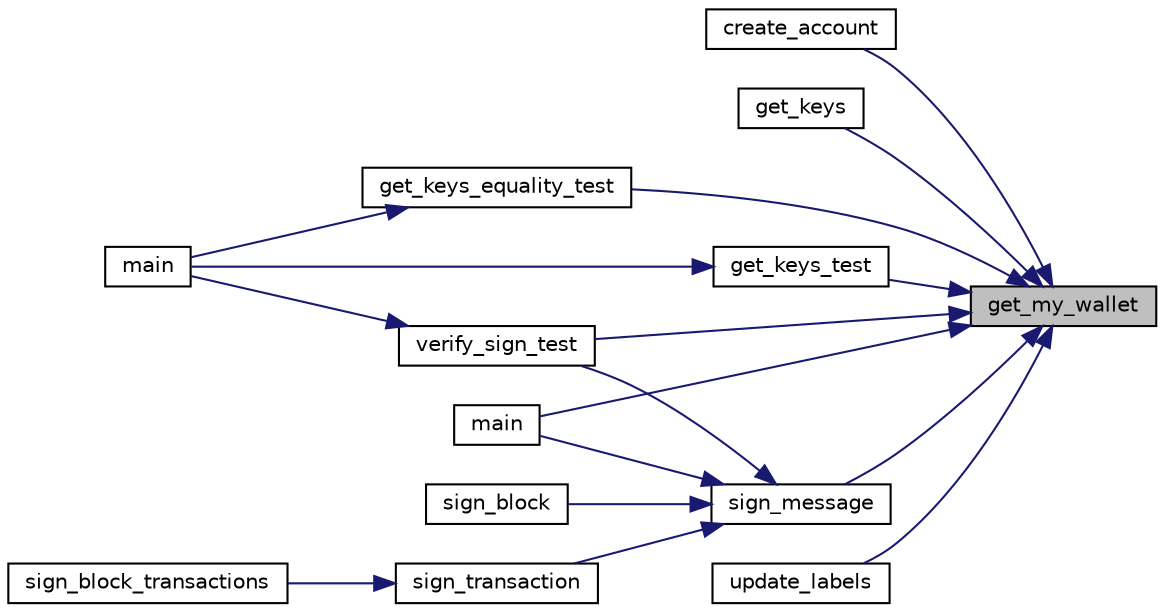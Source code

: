 digraph "get_my_wallet"
{
 // LATEX_PDF_SIZE
  edge [fontname="Helvetica",fontsize="10",labelfontname="Helvetica",labelfontsize="10"];
  node [fontname="Helvetica",fontsize="10",shape=record];
  rankdir="RL";
  Node1 [label="get_my_wallet",height=0.2,width=0.4,color="black", fillcolor="grey75", style="filled", fontcolor="black",tooltip="Get my wallet object."];
  Node1 -> Node2 [dir="back",color="midnightblue",fontsize="10",style="solid",fontname="Helvetica"];
  Node2 [label="create_account",height=0.2,width=0.4,color="black", fillcolor="white", style="filled",URL="$wallet_8c.html#a26c6f56037df4dbfb58855db1633a7df",tooltip="Creates an account in local and broadcasts the creation to the network."];
  Node1 -> Node3 [dir="back",color="midnightblue",fontsize="10",style="solid",fontname="Helvetica"];
  Node3 [label="get_keys",height=0.2,width=0.4,color="black", fillcolor="white", style="filled",URL="$rsa_8c.html#ae38acbcaf1190fcb3e8a318f22177394",tooltip=" "];
  Node1 -> Node4 [dir="back",color="midnightblue",fontsize="10",style="solid",fontname="Helvetica"];
  Node4 [label="get_keys_equality_test",height=0.2,width=0.4,color="black", fillcolor="white", style="filled",URL="$rsa__test_8c.html#a4a75fd529349b64297cc6abb08f2aaf6",tooltip=" "];
  Node4 -> Node5 [dir="back",color="midnightblue",fontsize="10",style="solid",fontname="Helvetica"];
  Node5 [label="main",height=0.2,width=0.4,color="black", fillcolor="white", style="filled",URL="$unit__testing_8c.html#ae66f6b31b5ad750f1fe042a706a4e3d4",tooltip=" "];
  Node1 -> Node6 [dir="back",color="midnightblue",fontsize="10",style="solid",fontname="Helvetica"];
  Node6 [label="get_keys_test",height=0.2,width=0.4,color="black", fillcolor="white", style="filled",URL="$rsa__test_8c.html#a7309b60d797fb615e8f65c3ffff55dbd",tooltip=" "];
  Node6 -> Node5 [dir="back",color="midnightblue",fontsize="10",style="solid",fontname="Helvetica"];
  Node1 -> Node7 [dir="back",color="midnightblue",fontsize="10",style="solid",fontname="Helvetica"];
  Node7 [label="main",height=0.2,width=0.4,color="black", fillcolor="white", style="filled",URL="$sign_8c.html#ae66f6b31b5ad750f1fe042a706a4e3d4",tooltip=" "];
  Node1 -> Node8 [dir="back",color="midnightblue",fontsize="10",style="solid",fontname="Helvetica"];
  Node8 [label="sign_message",height=0.2,width=0.4,color="black", fillcolor="white", style="filled",URL="$signature_8c.html#ae19c745c1be8c5d67048188ede9a779d",tooltip="buffer <- encrypt(SHA284(msg,len_data),wallet_priv_key)"];
  Node8 -> Node7 [dir="back",color="midnightblue",fontsize="10",style="solid",fontname="Helvetica"];
  Node8 -> Node9 [dir="back",color="midnightblue",fontsize="10",style="solid",fontname="Helvetica"];
  Node9 [label="sign_block",height=0.2,width=0.4,color="black", fillcolor="white", style="filled",URL="$signature_8c.html#a5fc24af7af2e6c9cd4de2efcbd26ffb9",tooltip="Signs a block."];
  Node8 -> Node10 [dir="back",color="midnightblue",fontsize="10",style="solid",fontname="Helvetica"];
  Node10 [label="sign_transaction",height=0.2,width=0.4,color="black", fillcolor="white", style="filled",URL="$signature_8c.html#afc30cc798edd88f7749c81431cc12684",tooltip=" "];
  Node10 -> Node11 [dir="back",color="midnightblue",fontsize="10",style="solid",fontname="Helvetica"];
  Node11 [label="sign_block_transactions",height=0.2,width=0.4,color="black", fillcolor="white", style="filled",URL="$signature_8c.html#a885aee9c6a53f767ed991b0a2496e37e",tooltip="Signs transactions of a block."];
  Node8 -> Node12 [dir="back",color="midnightblue",fontsize="10",style="solid",fontname="Helvetica"];
  Node12 [label="verify_sign_test",height=0.2,width=0.4,color="black", fillcolor="white", style="filled",URL="$signature__test_8c.html#a1a567e3415b0bcb5531f72f29d571dac",tooltip=" "];
  Node12 -> Node5 [dir="back",color="midnightblue",fontsize="10",style="solid",fontname="Helvetica"];
  Node1 -> Node13 [dir="back",color="midnightblue",fontsize="10",style="solid",fontname="Helvetica"];
  Node13 [label="update_labels",height=0.2,width=0.4,color="black", fillcolor="white", style="filled",URL="$ui_8c.html#af1854ec5ff4099ed69a1b51a3fd3b3df",tooltip=" "];
  Node1 -> Node12 [dir="back",color="midnightblue",fontsize="10",style="solid",fontname="Helvetica"];
}
